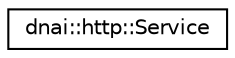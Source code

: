 digraph "Graphical Class Hierarchy"
{
  edge [fontname="Helvetica",fontsize="10",labelfontname="Helvetica",labelfontsize="10"];
  node [fontname="Helvetica",fontsize="10",shape=record];
  rankdir="LR";
  Node1 [label="dnai::http::Service",height=0.2,width=0.4,color="black", fillcolor="white", style="filled",URL="$classdnai_1_1http_1_1_service.html"];
}
